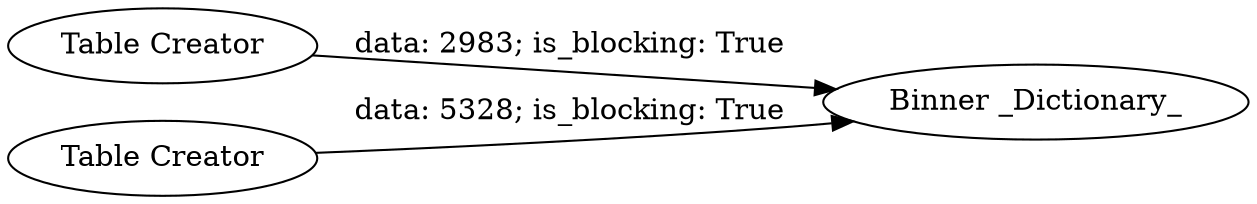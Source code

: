 digraph {
	"-5363924546828458635_2" [label="Table Creator"]
	"-5363924546828458635_1" [label="Table Creator"]
	"-5363924546828458635_5" [label="Binner _Dictionary_"]
	"-5363924546828458635_2" -> "-5363924546828458635_5" [label="data: 2983; is_blocking: True"]
	"-5363924546828458635_1" -> "-5363924546828458635_5" [label="data: 5328; is_blocking: True"]
	rankdir=LR
}
